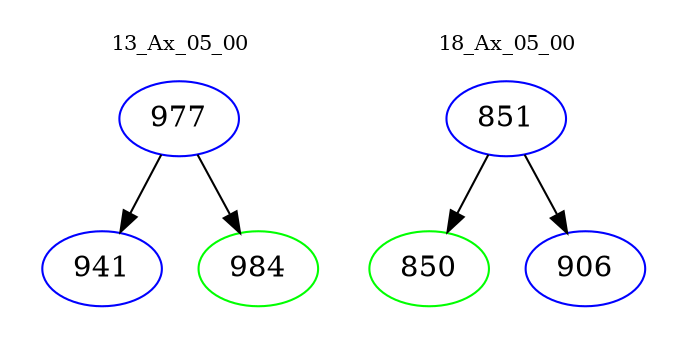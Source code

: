 digraph{
subgraph cluster_0 {
color = white
label = "13_Ax_05_00";
fontsize=10;
T0_977 [label="977", color="blue"]
T0_977 -> T0_941 [color="black"]
T0_941 [label="941", color="blue"]
T0_977 -> T0_984 [color="black"]
T0_984 [label="984", color="green"]
}
subgraph cluster_1 {
color = white
label = "18_Ax_05_00";
fontsize=10;
T1_851 [label="851", color="blue"]
T1_851 -> T1_850 [color="black"]
T1_850 [label="850", color="green"]
T1_851 -> T1_906 [color="black"]
T1_906 [label="906", color="blue"]
}
}
